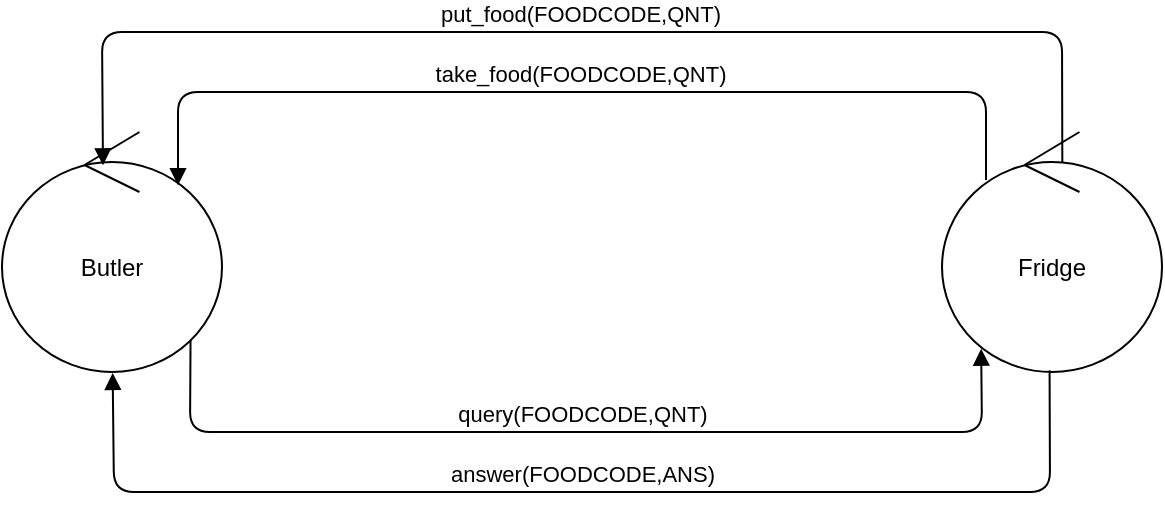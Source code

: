 <mxfile version="11.3.0" type="device" pages="1"><diagram id="jPi-xJUl-tBRuCtzxI4Q" name="Page-1"><mxGraphModel dx="1005" dy="593" grid="1" gridSize="10" guides="1" tooltips="1" connect="1" arrows="1" fold="1" page="1" pageScale="1" pageWidth="827" pageHeight="1169" math="0" shadow="0"><root><mxCell id="0"/><mxCell id="1" parent="0"/><mxCell id="vEN_i4mvUSYhmXrlXZxG-1" value="Butler" style="ellipse;shape=umlControl;whiteSpace=wrap;html=1;" vertex="1" parent="1"><mxGeometry x="120" y="200" width="110" height="120" as="geometry"/></mxCell><mxCell id="vEN_i4mvUSYhmXrlXZxG-2" value="Fridge" style="ellipse;shape=umlControl;whiteSpace=wrap;html=1;" vertex="1" parent="1"><mxGeometry x="590" y="200" width="110" height="120" as="geometry"/></mxCell><mxCell id="vEN_i4mvUSYhmXrlXZxG-3" value="take_food(FOODCODE,QNT)" style="html=1;verticalAlign=bottom;endArrow=block;exitX=0.2;exitY=0.2;exitDx=0;exitDy=0;exitPerimeter=0;entryX=0.8;entryY=0.222;entryDx=0;entryDy=0;entryPerimeter=0;" edge="1" parent="1" source="vEN_i4mvUSYhmXrlXZxG-2" target="vEN_i4mvUSYhmXrlXZxG-1"><mxGeometry width="80" relative="1" as="geometry"><mxPoint x="700" y="220" as="sourcePoint"/><mxPoint x="780" y="220" as="targetPoint"/><Array as="points"><mxPoint x="612" y="180"/><mxPoint x="208" y="180"/></Array></mxGeometry></mxCell><mxCell id="vEN_i4mvUSYhmXrlXZxG-5" value="put_food(FOODCODE,QNT)" style="html=1;verticalAlign=bottom;endArrow=block;entryX=0.459;entryY=0.139;entryDx=0;entryDy=0;entryPerimeter=0;exitX=0.547;exitY=0.128;exitDx=0;exitDy=0;exitPerimeter=0;" edge="1" parent="1" source="vEN_i4mvUSYhmXrlXZxG-2" target="vEN_i4mvUSYhmXrlXZxG-1"><mxGeometry width="80" relative="1" as="geometry"><mxPoint x="650" y="210" as="sourcePoint"/><mxPoint x="200" y="199.04" as="targetPoint"/><Array as="points"><mxPoint x="650" y="150"/><mxPoint x="170" y="150"/></Array></mxGeometry></mxCell><mxCell id="vEN_i4mvUSYhmXrlXZxG-7" value="query(FOODCODE,QNT)" style="html=1;verticalAlign=bottom;endArrow=block;exitX=0.857;exitY=0.868;exitDx=0;exitDy=0;exitPerimeter=0;entryX=0.178;entryY=0.903;entryDx=0;entryDy=0;entryPerimeter=0;" edge="1" parent="1" source="vEN_i4mvUSYhmXrlXZxG-1" target="vEN_i4mvUSYhmXrlXZxG-2"><mxGeometry width="80" relative="1" as="geometry"><mxPoint x="260" y="360" as="sourcePoint"/><mxPoint x="610" y="312" as="targetPoint"/><Array as="points"><mxPoint x="214" y="350"/><mxPoint x="610" y="350"/></Array></mxGeometry></mxCell><mxCell id="vEN_i4mvUSYhmXrlXZxG-8" value="answer(FOODCODE,ANS)" style="html=1;verticalAlign=bottom;endArrow=none;exitX=0.503;exitY=1.004;exitDx=0;exitDy=0;exitPerimeter=0;entryX=0.489;entryY=0.993;entryDx=0;entryDy=0;entryPerimeter=0;startArrow=block;startFill=1;endFill=0;" edge="1" parent="1" source="vEN_i4mvUSYhmXrlXZxG-1" target="vEN_i4mvUSYhmXrlXZxG-2"><mxGeometry width="80" relative="1" as="geometry"><mxPoint x="175.2" y="322.72" as="sourcePoint"/><mxPoint x="577.5" y="320" as="targetPoint"/><Array as="points"><mxPoint x="176" y="380"/><mxPoint x="644" y="380"/></Array></mxGeometry></mxCell></root></mxGraphModel></diagram></mxfile>